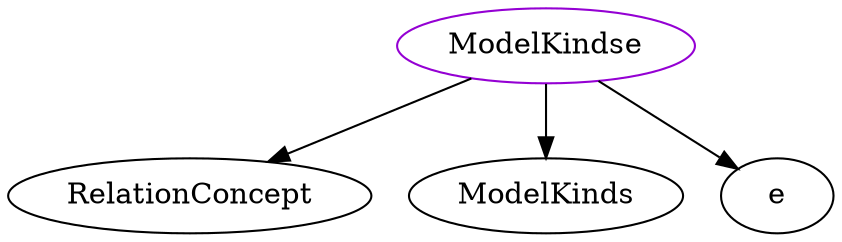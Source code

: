 digraph modelkindse{
ModelKindse	[shape=oval, color=darkviolet, label="ModelKindse"];
ModelKindse -> RelationConcept;
ModelKindse -> ModelKinds;
ModelKindse -> e;
}

